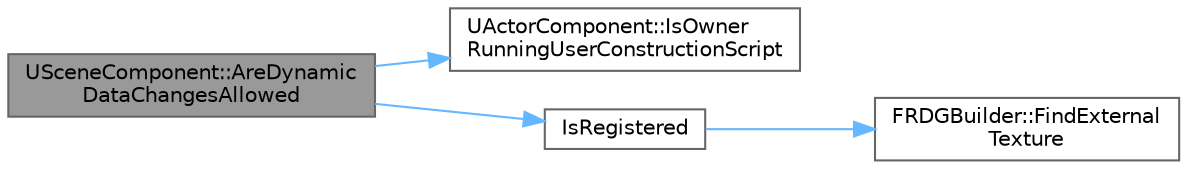 digraph "USceneComponent::AreDynamicDataChangesAllowed"
{
 // INTERACTIVE_SVG=YES
 // LATEX_PDF_SIZE
  bgcolor="transparent";
  edge [fontname=Helvetica,fontsize=10,labelfontname=Helvetica,labelfontsize=10];
  node [fontname=Helvetica,fontsize=10,shape=box,height=0.2,width=0.4];
  rankdir="LR";
  Node1 [id="Node000001",label="USceneComponent::AreDynamic\lDataChangesAllowed",height=0.2,width=0.4,color="gray40", fillcolor="grey60", style="filled", fontcolor="black",tooltip="Determine if dynamic data is allowed to be changed."];
  Node1 -> Node2 [id="edge1_Node000001_Node000002",color="steelblue1",style="solid",tooltip=" "];
  Node2 [id="Node000002",label="UActorComponent::IsOwner\lRunningUserConstructionScript",height=0.2,width=0.4,color="grey40", fillcolor="white", style="filled",URL="$df/db5/classUActorComponent.html#ab1e923e8f53998f79a8dfe0d6484650d",tooltip="See if the owning Actor is currently running the UCS."];
  Node1 -> Node3 [id="edge2_Node000001_Node000003",color="steelblue1",style="solid",tooltip=" "];
  Node3 [id="Node000003",label="IsRegistered",height=0.2,width=0.4,color="grey40", fillcolor="white", style="filled",URL="$d6/d45/RenderGraphUtils_8h.html#a6f959e6a64bb33c3d20278c67065dc73",tooltip=" "];
  Node3 -> Node4 [id="edge3_Node000003_Node000004",color="steelblue1",style="solid",tooltip=" "];
  Node4 [id="Node000004",label="FRDGBuilder::FindExternal\lTexture",height=0.2,width=0.4,color="grey40", fillcolor="white", style="filled",URL="$d5/dac/classFRDGBuilder.html#ae5927c7a075c59b8b4b8231cd857494f",tooltip="Finds an RDG texture associated with the external texture, or returns null if none is found."];
}
